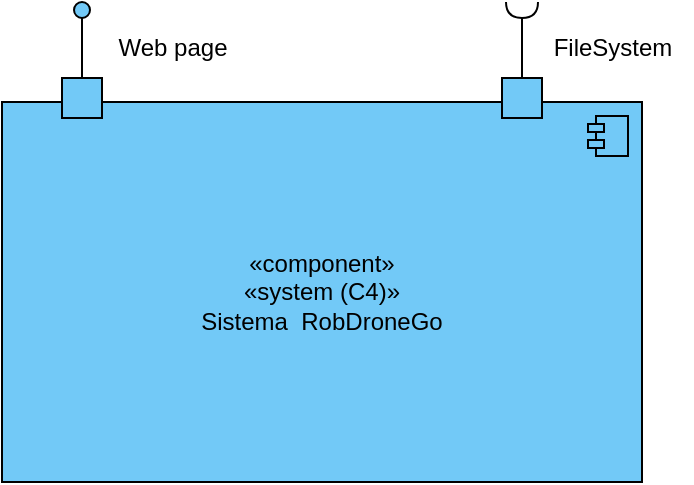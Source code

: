 <mxfile version="22.1.7" type="device">
  <diagram name="Page-1" id="gk-lbnzC-GA9r6skXD3R">
    <mxGraphModel dx="793" dy="344" grid="1" gridSize="10" guides="1" tooltips="1" connect="1" arrows="1" fold="1" page="1" pageScale="1" pageWidth="850" pageHeight="1100" math="0" shadow="0">
      <root>
        <mxCell id="0" />
        <mxCell id="1" parent="0" />
        <mxCell id="2wsJZ7v8luYHTQCjD5Nh-1" value="«component»&lt;br&gt;«system (C4)»&lt;br&gt;Sistema&amp;nbsp; RobDroneGo" style="html=1;dropTarget=0;whiteSpace=wrap;fillColor=#72c9f7;" parent="1" vertex="1">
          <mxGeometry x="300" y="240" width="320" height="190" as="geometry" />
        </mxCell>
        <mxCell id="2wsJZ7v8luYHTQCjD5Nh-2" value="" style="shape=module;jettyWidth=8;jettyHeight=4;fillColor=#72c9f7;" parent="2wsJZ7v8luYHTQCjD5Nh-1" vertex="1">
          <mxGeometry x="1" width="20" height="20" relative="1" as="geometry">
            <mxPoint x="-27" y="7" as="offset" />
          </mxGeometry>
        </mxCell>
        <mxCell id="2wsJZ7v8luYHTQCjD5Nh-3" value="" style="html=1;rounded=0;fillColor=#72c9f7;" parent="1" vertex="1">
          <mxGeometry x="330" y="228" width="20" height="20" as="geometry" />
        </mxCell>
        <mxCell id="2wsJZ7v8luYHTQCjD5Nh-4" value="" style="endArrow=none;html=1;rounded=0;align=center;verticalAlign=top;endFill=0;labelBackgroundColor=none;endSize=2;" parent="1" source="2wsJZ7v8luYHTQCjD5Nh-3" target="2wsJZ7v8luYHTQCjD5Nh-5" edge="1">
          <mxGeometry relative="1" as="geometry" />
        </mxCell>
        <mxCell id="2wsJZ7v8luYHTQCjD5Nh-5" value="" style="ellipse;html=1;fontSize=11;align=center;fillColor=#72c9f7;points=[];aspect=fixed;resizable=0;verticalAlign=bottom;labelPosition=center;verticalLabelPosition=top;flipH=1;" parent="1" vertex="1">
          <mxGeometry x="336" y="190" width="8" height="8" as="geometry" />
        </mxCell>
        <mxCell id="2wsJZ7v8luYHTQCjD5Nh-11" value="Web page" style="text;html=1;align=center;verticalAlign=middle;resizable=0;points=[];autosize=1;strokeColor=none;fillColor=none;" parent="1" vertex="1">
          <mxGeometry x="345" y="198" width="80" height="30" as="geometry" />
        </mxCell>
        <mxCell id="9nUNMf9RTTUqrPLzG8bI-2" value="" style="html=1;rounded=0;fillColor=#72c9f7;" vertex="1" parent="1">
          <mxGeometry x="550" y="228" width="20" height="20" as="geometry" />
        </mxCell>
        <mxCell id="9nUNMf9RTTUqrPLzG8bI-5" value="FileSystem" style="text;html=1;align=center;verticalAlign=middle;resizable=0;points=[];autosize=1;strokeColor=none;fillColor=none;" vertex="1" parent="1">
          <mxGeometry x="565" y="198" width="80" height="30" as="geometry" />
        </mxCell>
        <mxCell id="9nUNMf9RTTUqrPLzG8bI-6" value="" style="rounded=0;orthogonalLoop=1;jettySize=auto;html=1;endArrow=halfCircle;endFill=0;endSize=6;strokeWidth=1;sketch=0;fontSize=12;curved=1;exitX=0.5;exitY=0;exitDx=0;exitDy=0;" edge="1" parent="1" source="9nUNMf9RTTUqrPLzG8bI-2">
          <mxGeometry relative="1" as="geometry">
            <mxPoint x="620" y="160" as="sourcePoint" />
            <mxPoint x="560" y="190" as="targetPoint" />
          </mxGeometry>
        </mxCell>
        <mxCell id="9nUNMf9RTTUqrPLzG8bI-7" value="" style="ellipse;whiteSpace=wrap;html=1;align=center;aspect=fixed;fillColor=none;strokeColor=none;resizable=0;perimeter=centerPerimeter;rotatable=0;allowArrows=0;points=[];outlineConnect=1;" vertex="1" parent="1">
          <mxGeometry x="540" y="280" width="10" height="10" as="geometry" />
        </mxCell>
      </root>
    </mxGraphModel>
  </diagram>
</mxfile>
